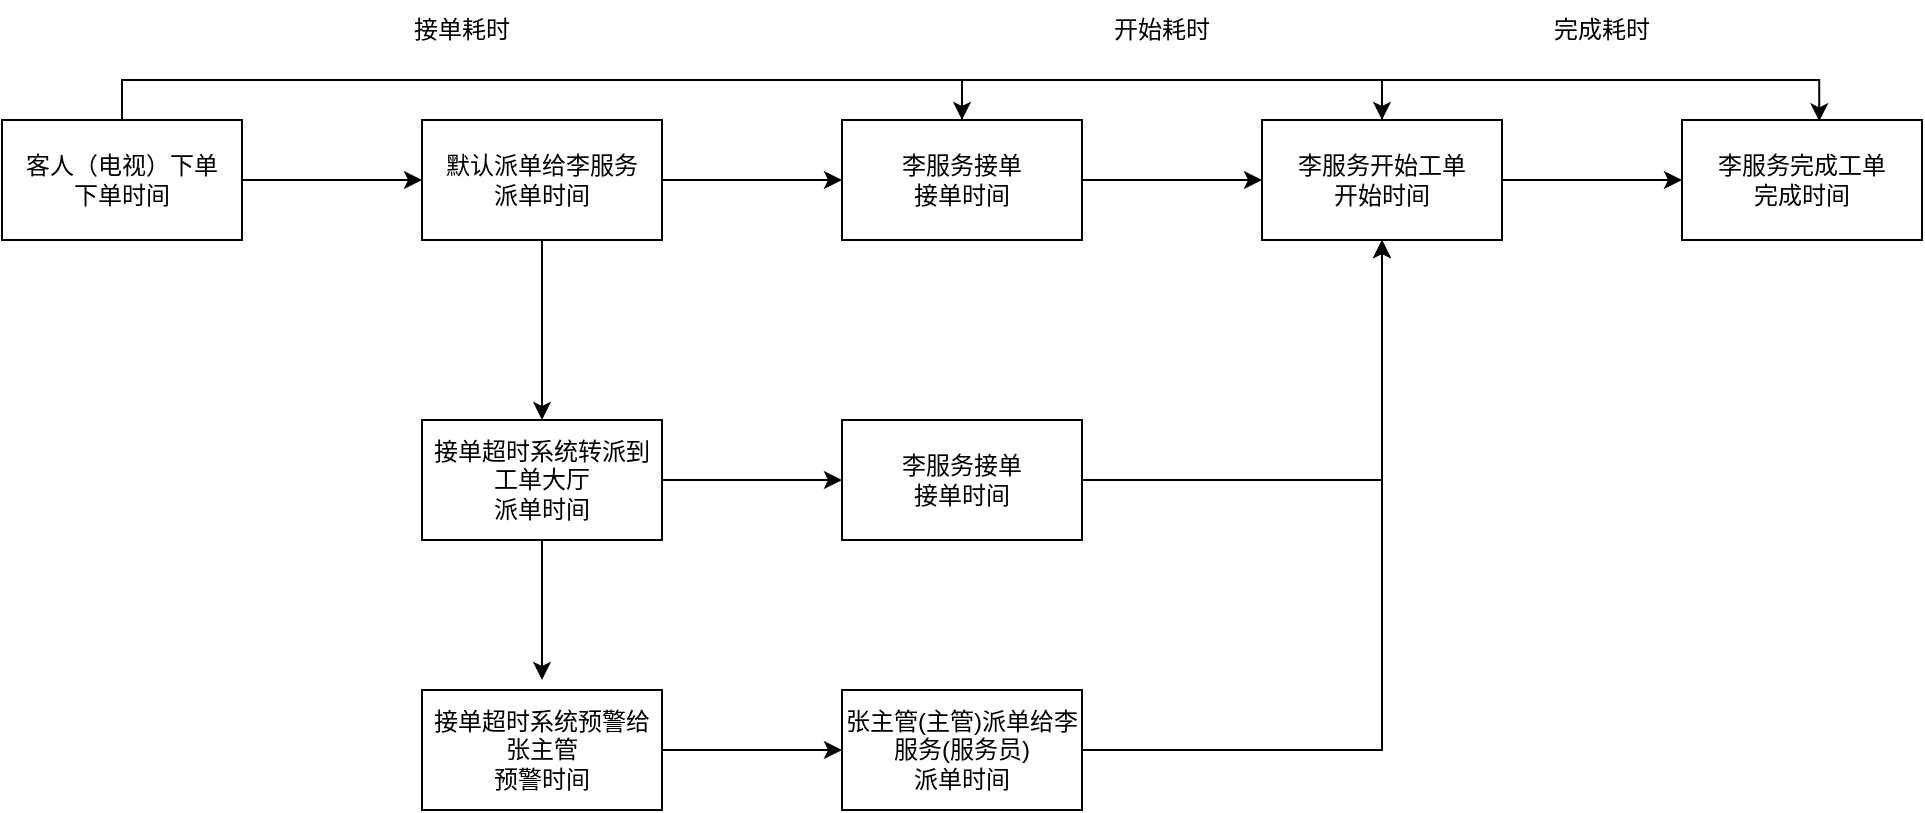 <mxfile version="24.7.7">
  <diagram name="第 1 页" id="88uFfuZkTPJbKX7Ub5X4">
    <mxGraphModel dx="794" dy="454" grid="1" gridSize="10" guides="1" tooltips="1" connect="1" arrows="1" fold="1" page="1" pageScale="1" pageWidth="827" pageHeight="1169" math="0" shadow="0">
      <root>
        <mxCell id="0" />
        <mxCell id="1" parent="0" />
        <mxCell id="CnCfioJ91DQJozxlzagj-3" style="edgeStyle=orthogonalEdgeStyle;rounded=0;orthogonalLoop=1;jettySize=auto;html=1;exitX=1;exitY=0.5;exitDx=0;exitDy=0;entryX=0;entryY=0.5;entryDx=0;entryDy=0;" edge="1" parent="1" source="CnCfioJ91DQJozxlzagj-1" target="CnCfioJ91DQJozxlzagj-2">
          <mxGeometry relative="1" as="geometry" />
        </mxCell>
        <mxCell id="CnCfioJ91DQJozxlzagj-14" style="edgeStyle=orthogonalEdgeStyle;rounded=0;orthogonalLoop=1;jettySize=auto;html=1;exitX=0.5;exitY=0;exitDx=0;exitDy=0;entryX=0.5;entryY=0;entryDx=0;entryDy=0;" edge="1" parent="1" source="CnCfioJ91DQJozxlzagj-1" target="CnCfioJ91DQJozxlzagj-4">
          <mxGeometry relative="1" as="geometry" />
        </mxCell>
        <mxCell id="CnCfioJ91DQJozxlzagj-1" value="客人（电视）下单&lt;div&gt;下单时间&lt;/div&gt;" style="rounded=0;whiteSpace=wrap;html=1;" vertex="1" parent="1">
          <mxGeometry x="70" y="240" width="120" height="60" as="geometry" />
        </mxCell>
        <mxCell id="CnCfioJ91DQJozxlzagj-5" style="edgeStyle=orthogonalEdgeStyle;rounded=0;orthogonalLoop=1;jettySize=auto;html=1;exitX=1;exitY=0.5;exitDx=0;exitDy=0;" edge="1" parent="1" source="CnCfioJ91DQJozxlzagj-2" target="CnCfioJ91DQJozxlzagj-4">
          <mxGeometry relative="1" as="geometry" />
        </mxCell>
        <mxCell id="CnCfioJ91DQJozxlzagj-20" style="edgeStyle=orthogonalEdgeStyle;rounded=0;orthogonalLoop=1;jettySize=auto;html=1;exitX=0.5;exitY=1;exitDx=0;exitDy=0;entryX=0.5;entryY=0;entryDx=0;entryDy=0;" edge="1" parent="1" source="CnCfioJ91DQJozxlzagj-2" target="CnCfioJ91DQJozxlzagj-19">
          <mxGeometry relative="1" as="geometry" />
        </mxCell>
        <mxCell id="CnCfioJ91DQJozxlzagj-2" value="默认派单给李服务&lt;div&gt;派单时间&lt;/div&gt;" style="rounded=0;whiteSpace=wrap;html=1;" vertex="1" parent="1">
          <mxGeometry x="280" y="240" width="120" height="60" as="geometry" />
        </mxCell>
        <mxCell id="CnCfioJ91DQJozxlzagj-12" style="edgeStyle=orthogonalEdgeStyle;rounded=0;orthogonalLoop=1;jettySize=auto;html=1;exitX=0.5;exitY=0;exitDx=0;exitDy=0;entryX=0.5;entryY=0;entryDx=0;entryDy=0;" edge="1" parent="1" source="CnCfioJ91DQJozxlzagj-4" target="CnCfioJ91DQJozxlzagj-6">
          <mxGeometry relative="1" as="geometry" />
        </mxCell>
        <mxCell id="CnCfioJ91DQJozxlzagj-22" style="edgeStyle=orthogonalEdgeStyle;rounded=0;orthogonalLoop=1;jettySize=auto;html=1;exitX=1;exitY=0.5;exitDx=0;exitDy=0;entryX=0;entryY=0.5;entryDx=0;entryDy=0;" edge="1" parent="1" source="CnCfioJ91DQJozxlzagj-4" target="CnCfioJ91DQJozxlzagj-6">
          <mxGeometry relative="1" as="geometry" />
        </mxCell>
        <mxCell id="CnCfioJ91DQJozxlzagj-4" value="李服务接单&lt;div&gt;接单时间&lt;/div&gt;" style="rounded=0;whiteSpace=wrap;html=1;" vertex="1" parent="1">
          <mxGeometry x="490" y="240" width="120" height="60" as="geometry" />
        </mxCell>
        <mxCell id="CnCfioJ91DQJozxlzagj-23" style="edgeStyle=orthogonalEdgeStyle;rounded=0;orthogonalLoop=1;jettySize=auto;html=1;exitX=1;exitY=0.5;exitDx=0;exitDy=0;entryX=0;entryY=0.5;entryDx=0;entryDy=0;" edge="1" parent="1" source="CnCfioJ91DQJozxlzagj-6" target="CnCfioJ91DQJozxlzagj-7">
          <mxGeometry relative="1" as="geometry" />
        </mxCell>
        <mxCell id="CnCfioJ91DQJozxlzagj-6" value="&lt;div&gt;李服务开始工单&lt;/div&gt;&lt;div&gt;开始时间&lt;/div&gt;" style="rounded=0;whiteSpace=wrap;html=1;" vertex="1" parent="1">
          <mxGeometry x="700" y="240" width="120" height="60" as="geometry" />
        </mxCell>
        <mxCell id="CnCfioJ91DQJozxlzagj-7" value="&lt;div&gt;李服务完成工单&lt;/div&gt;&lt;div&gt;完成时间&lt;/div&gt;" style="rounded=0;whiteSpace=wrap;html=1;" vertex="1" parent="1">
          <mxGeometry x="910" y="240" width="120" height="60" as="geometry" />
        </mxCell>
        <mxCell id="CnCfioJ91DQJozxlzagj-8" style="edgeStyle=orthogonalEdgeStyle;rounded=0;orthogonalLoop=1;jettySize=auto;html=1;exitX=0.5;exitY=0;exitDx=0;exitDy=0;entryX=0.572;entryY=0.011;entryDx=0;entryDy=0;entryPerimeter=0;" edge="1" parent="1" source="CnCfioJ91DQJozxlzagj-6" target="CnCfioJ91DQJozxlzagj-7">
          <mxGeometry relative="1" as="geometry" />
        </mxCell>
        <mxCell id="CnCfioJ91DQJozxlzagj-10" value="完成耗时" style="text;html=1;align=center;verticalAlign=middle;whiteSpace=wrap;rounded=0;" vertex="1" parent="1">
          <mxGeometry x="840" y="180" width="60" height="30" as="geometry" />
        </mxCell>
        <mxCell id="CnCfioJ91DQJozxlzagj-13" value="开始耗时" style="text;html=1;align=center;verticalAlign=middle;whiteSpace=wrap;rounded=0;" vertex="1" parent="1">
          <mxGeometry x="620" y="180" width="60" height="30" as="geometry" />
        </mxCell>
        <mxCell id="CnCfioJ91DQJozxlzagj-15" value="接单耗时" style="text;html=1;align=center;verticalAlign=middle;whiteSpace=wrap;rounded=0;" vertex="1" parent="1">
          <mxGeometry x="270" y="180" width="60" height="30" as="geometry" />
        </mxCell>
        <mxCell id="CnCfioJ91DQJozxlzagj-21" style="edgeStyle=orthogonalEdgeStyle;rounded=0;orthogonalLoop=1;jettySize=auto;html=1;exitX=1;exitY=0.5;exitDx=0;exitDy=0;entryX=0.5;entryY=1;entryDx=0;entryDy=0;" edge="1" parent="1" source="CnCfioJ91DQJozxlzagj-17" target="CnCfioJ91DQJozxlzagj-6">
          <mxGeometry relative="1" as="geometry" />
        </mxCell>
        <mxCell id="CnCfioJ91DQJozxlzagj-17" value="张主管(主管)派单给李服务(服务员)&lt;div&gt;派单时间&lt;/div&gt;" style="rounded=0;whiteSpace=wrap;html=1;" vertex="1" parent="1">
          <mxGeometry x="490" y="525" width="120" height="60" as="geometry" />
        </mxCell>
        <mxCell id="CnCfioJ91DQJozxlzagj-25" style="edgeStyle=orthogonalEdgeStyle;rounded=0;orthogonalLoop=1;jettySize=auto;html=1;exitX=1;exitY=0.5;exitDx=0;exitDy=0;entryX=0;entryY=0.5;entryDx=0;entryDy=0;" edge="1" parent="1" source="CnCfioJ91DQJozxlzagj-19" target="CnCfioJ91DQJozxlzagj-24">
          <mxGeometry relative="1" as="geometry" />
        </mxCell>
        <mxCell id="CnCfioJ91DQJozxlzagj-26" style="edgeStyle=orthogonalEdgeStyle;rounded=0;orthogonalLoop=1;jettySize=auto;html=1;exitX=0.5;exitY=1;exitDx=0;exitDy=0;" edge="1" parent="1" source="CnCfioJ91DQJozxlzagj-19">
          <mxGeometry relative="1" as="geometry">
            <mxPoint x="340" y="520" as="targetPoint" />
          </mxGeometry>
        </mxCell>
        <mxCell id="CnCfioJ91DQJozxlzagj-19" value="接单超时系统转派到工单大厅&lt;div&gt;派单时间&lt;/div&gt;" style="rounded=0;whiteSpace=wrap;html=1;" vertex="1" parent="1">
          <mxGeometry x="280" y="390" width="120" height="60" as="geometry" />
        </mxCell>
        <mxCell id="CnCfioJ91DQJozxlzagj-29" style="edgeStyle=orthogonalEdgeStyle;rounded=0;orthogonalLoop=1;jettySize=auto;html=1;exitX=1;exitY=0.5;exitDx=0;exitDy=0;" edge="1" parent="1" source="CnCfioJ91DQJozxlzagj-24" target="CnCfioJ91DQJozxlzagj-6">
          <mxGeometry relative="1" as="geometry" />
        </mxCell>
        <mxCell id="CnCfioJ91DQJozxlzagj-24" value="李服务接单&lt;div&gt;接单时间&lt;/div&gt;" style="rounded=0;whiteSpace=wrap;html=1;" vertex="1" parent="1">
          <mxGeometry x="490" y="390" width="120" height="60" as="geometry" />
        </mxCell>
        <mxCell id="CnCfioJ91DQJozxlzagj-28" style="edgeStyle=orthogonalEdgeStyle;rounded=0;orthogonalLoop=1;jettySize=auto;html=1;exitX=1;exitY=0.5;exitDx=0;exitDy=0;entryX=0;entryY=0.5;entryDx=0;entryDy=0;" edge="1" parent="1" source="CnCfioJ91DQJozxlzagj-27" target="CnCfioJ91DQJozxlzagj-17">
          <mxGeometry relative="1" as="geometry" />
        </mxCell>
        <mxCell id="CnCfioJ91DQJozxlzagj-27" value="接单超时系统预警给张主管&lt;div&gt;预警时间&lt;/div&gt;" style="rounded=0;whiteSpace=wrap;html=1;" vertex="1" parent="1">
          <mxGeometry x="280" y="525" width="120" height="60" as="geometry" />
        </mxCell>
      </root>
    </mxGraphModel>
  </diagram>
</mxfile>
